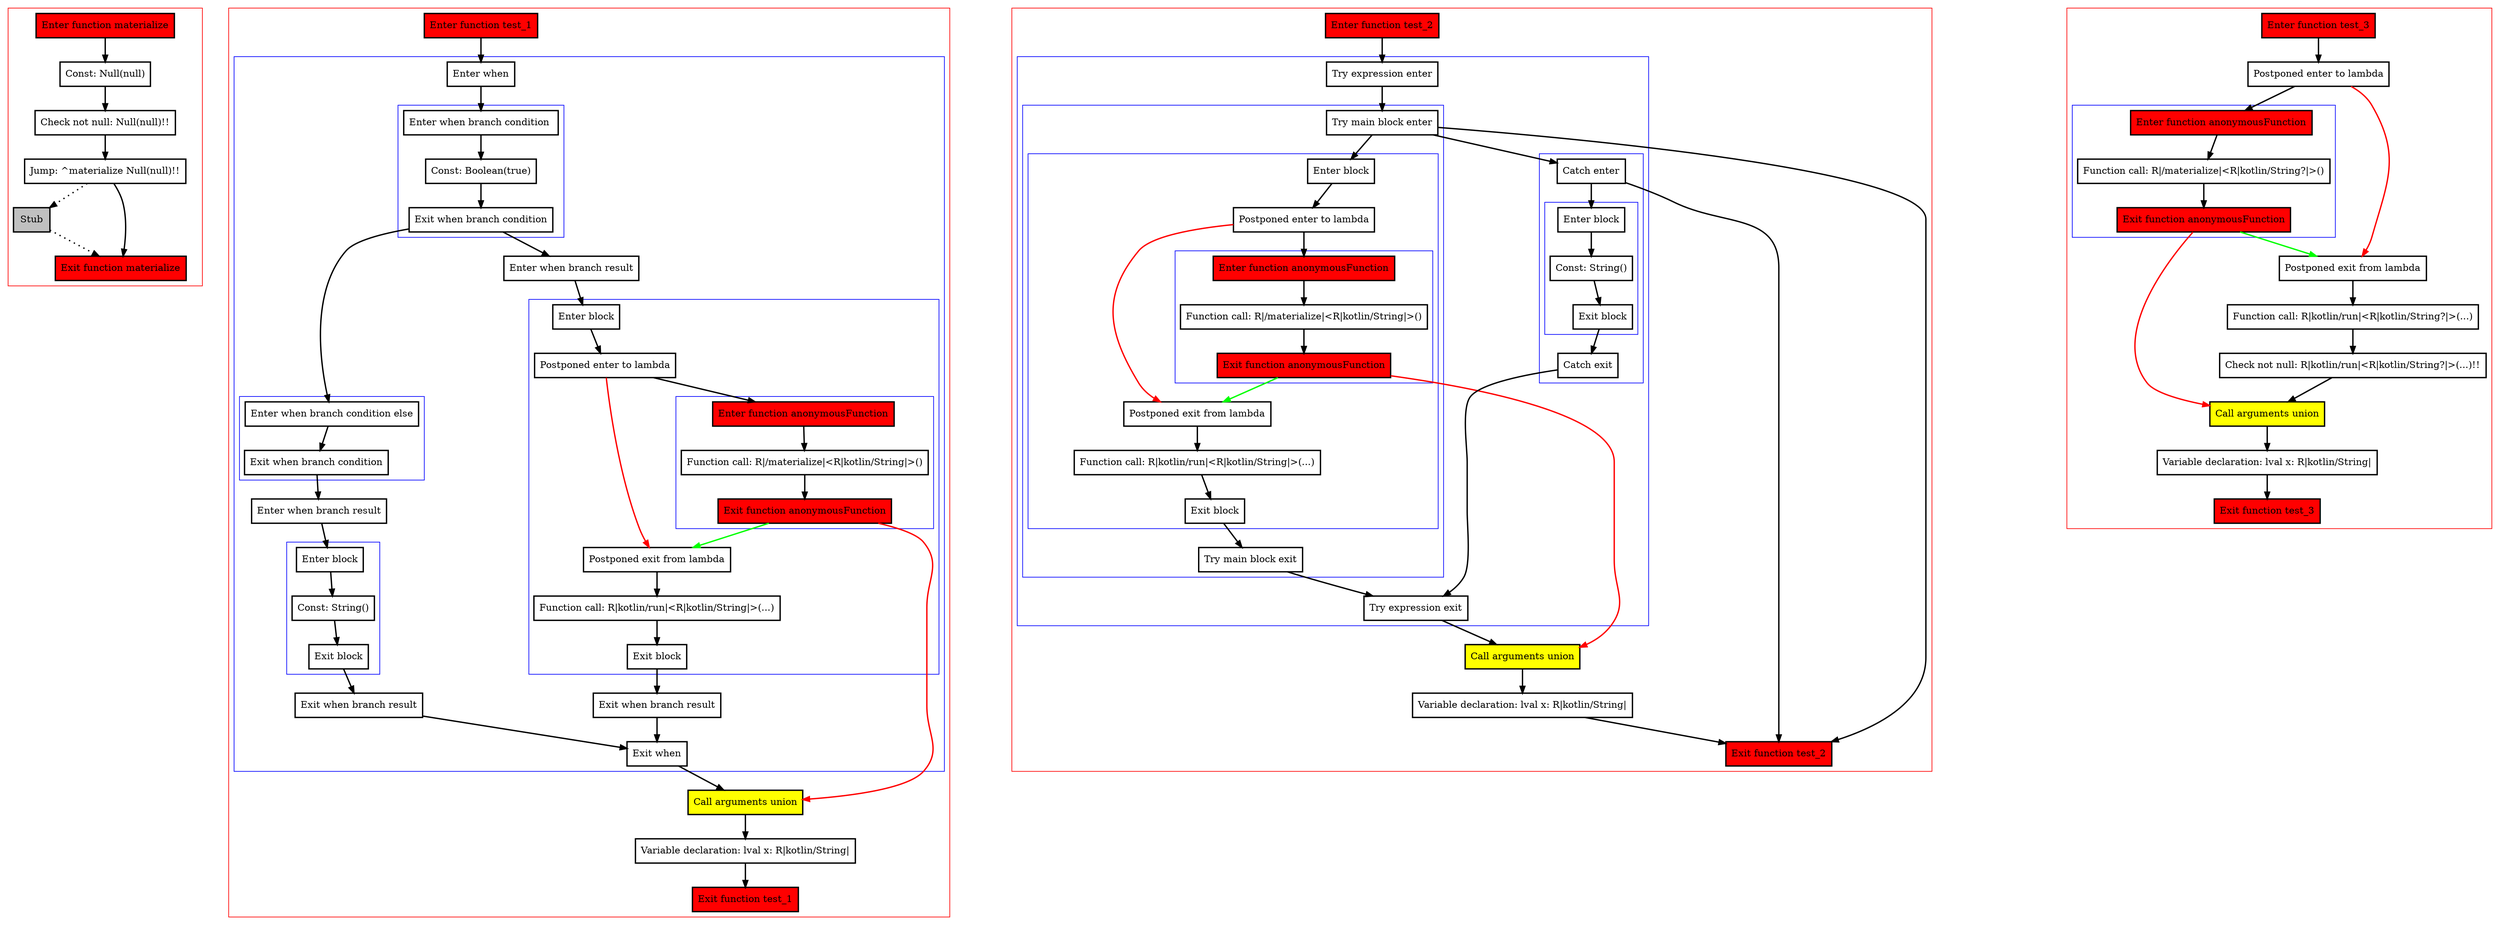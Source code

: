 digraph inplaceLambdaInControlFlowExpressions_kt {
    graph [nodesep=3]
    node [shape=box penwidth=2]
    edge [penwidth=2]

    subgraph cluster_0 {
        color=red
        0 [label="Enter function materialize" style="filled" fillcolor=red];
        2 [label="Const: Null(null)"];
        3 [label="Check not null: Null(null)!!"];
        4 [label="Jump: ^materialize Null(null)!!"];
        5 [label="Stub" style="filled" fillcolor=gray];
        1 [label="Exit function materialize" style="filled" fillcolor=red];
    }
    0 -> {2};
    2 -> {3};
    3 -> {4};
    4 -> {1};
    4 -> {5} [style=dotted];
    5 -> {1} [style=dotted];

    subgraph cluster_1 {
        color=red
        6 [label="Enter function test_1" style="filled" fillcolor=red];
        subgraph cluster_2 {
            color=blue
            8 [label="Enter when"];
            subgraph cluster_3 {
                color=blue
                10 [label="Enter when branch condition "];
                11 [label="Const: Boolean(true)"];
                12 [label="Exit when branch condition"];
            }
            subgraph cluster_4 {
                color=blue
                20 [label="Enter when branch condition else"];
                21 [label="Exit when branch condition"];
            }
            22 [label="Enter when branch result"];
            subgraph cluster_5 {
                color=blue
                23 [label="Enter block"];
                24 [label="Const: String()"];
                25 [label="Exit block"];
            }
            26 [label="Exit when branch result"];
            13 [label="Enter when branch result"];
            subgraph cluster_6 {
                color=blue
                14 [label="Enter block"];
                15 [label="Postponed enter to lambda"];
                subgraph cluster_7 {
                    color=blue
                    29 [label="Enter function anonymousFunction" style="filled" fillcolor=red];
                    31 [label="Function call: R|/materialize|<R|kotlin/String|>()"];
                    30 [label="Exit function anonymousFunction" style="filled" fillcolor=red];
                }
                16 [label="Postponed exit from lambda"];
                17 [label="Function call: R|kotlin/run|<R|kotlin/String|>(...)"];
                18 [label="Exit block"];
            }
            19 [label="Exit when branch result"];
            9 [label="Exit when"];
        }
        27 [label="Call arguments union" style="filled" fillcolor=yellow];
        28 [label="Variable declaration: lval x: R|kotlin/String|"];
        7 [label="Exit function test_1" style="filled" fillcolor=red];
    }
    6 -> {8};
    8 -> {10};
    9 -> {27};
    10 -> {11};
    11 -> {12};
    12 -> {13 20};
    13 -> {14};
    14 -> {15};
    15 -> {29};
    15 -> {16} [color=red];
    16 -> {17};
    17 -> {18};
    18 -> {19};
    19 -> {9};
    20 -> {21};
    21 -> {22};
    22 -> {23};
    23 -> {24};
    24 -> {25};
    25 -> {26};
    26 -> {9};
    27 -> {28};
    28 -> {7};
    29 -> {31};
    30 -> {16} [color=green];
    30 -> {27} [color=red];
    31 -> {30};

    subgraph cluster_8 {
        color=red
        32 [label="Enter function test_2" style="filled" fillcolor=red];
        subgraph cluster_9 {
            color=blue
            34 [label="Try expression enter"];
            subgraph cluster_10 {
                color=blue
                36 [label="Try main block enter"];
                subgraph cluster_11 {
                    color=blue
                    38 [label="Enter block"];
                    39 [label="Postponed enter to lambda"];
                    subgraph cluster_12 {
                        color=blue
                        50 [label="Enter function anonymousFunction" style="filled" fillcolor=red];
                        52 [label="Function call: R|/materialize|<R|kotlin/String|>()"];
                        51 [label="Exit function anonymousFunction" style="filled" fillcolor=red];
                    }
                    40 [label="Postponed exit from lambda"];
                    41 [label="Function call: R|kotlin/run|<R|kotlin/String|>(...)"];
                    42 [label="Exit block"];
                }
                43 [label="Try main block exit"];
            }
            subgraph cluster_13 {
                color=blue
                37 [label="Catch enter"];
                subgraph cluster_14 {
                    color=blue
                    44 [label="Enter block"];
                    45 [label="Const: String()"];
                    46 [label="Exit block"];
                }
                47 [label="Catch exit"];
            }
            35 [label="Try expression exit"];
        }
        48 [label="Call arguments union" style="filled" fillcolor=yellow];
        49 [label="Variable declaration: lval x: R|kotlin/String|"];
        33 [label="Exit function test_2" style="filled" fillcolor=red];
    }
    32 -> {34};
    34 -> {36};
    35 -> {48};
    36 -> {33 37 38};
    37 -> {33 44};
    38 -> {39};
    39 -> {50};
    39 -> {40} [color=red];
    40 -> {41};
    41 -> {42};
    42 -> {43};
    43 -> {35};
    44 -> {45};
    45 -> {46};
    46 -> {47};
    47 -> {35};
    48 -> {49};
    49 -> {33};
    50 -> {52};
    51 -> {40} [color=green];
    51 -> {48} [color=red];
    52 -> {51};

    subgraph cluster_15 {
        color=red
        53 [label="Enter function test_3" style="filled" fillcolor=red];
        55 [label="Postponed enter to lambda"];
        subgraph cluster_16 {
            color=blue
            61 [label="Enter function anonymousFunction" style="filled" fillcolor=red];
            63 [label="Function call: R|/materialize|<R|kotlin/String?|>()"];
            62 [label="Exit function anonymousFunction" style="filled" fillcolor=red];
        }
        56 [label="Postponed exit from lambda"];
        57 [label="Function call: R|kotlin/run|<R|kotlin/String?|>(...)"];
        58 [label="Check not null: R|kotlin/run|<R|kotlin/String?|>(...)!!"];
        59 [label="Call arguments union" style="filled" fillcolor=yellow];
        60 [label="Variable declaration: lval x: R|kotlin/String|"];
        54 [label="Exit function test_3" style="filled" fillcolor=red];
    }
    53 -> {55};
    55 -> {61};
    55 -> {56} [color=red];
    56 -> {57};
    57 -> {58};
    58 -> {59};
    59 -> {60};
    60 -> {54};
    61 -> {63};
    62 -> {56} [color=green];
    62 -> {59} [color=red];
    63 -> {62};

}
